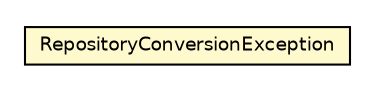 #!/usr/local/bin/dot
#
# Class diagram 
# Generated by UmlGraph version 4.6 (http://www.spinellis.gr/sw/umlgraph)
#

digraph G {
	edge [fontname="Helvetica",fontsize=10,labelfontname="Helvetica",labelfontsize=10];
	node [fontname="Helvetica",fontsize=10,shape=plaintext];
	// org.apache.maven.archiva.converter.RepositoryConversionException
	c149871 [label=<<table border="0" cellborder="1" cellspacing="0" cellpadding="2" port="p" bgcolor="lemonChiffon" href="./RepositoryConversionException.html">
		<tr><td><table border="0" cellspacing="0" cellpadding="1">
			<tr><td> RepositoryConversionException </td></tr>
		</table></td></tr>
		</table>>, fontname="Helvetica", fontcolor="black", fontsize=9.0];
}

